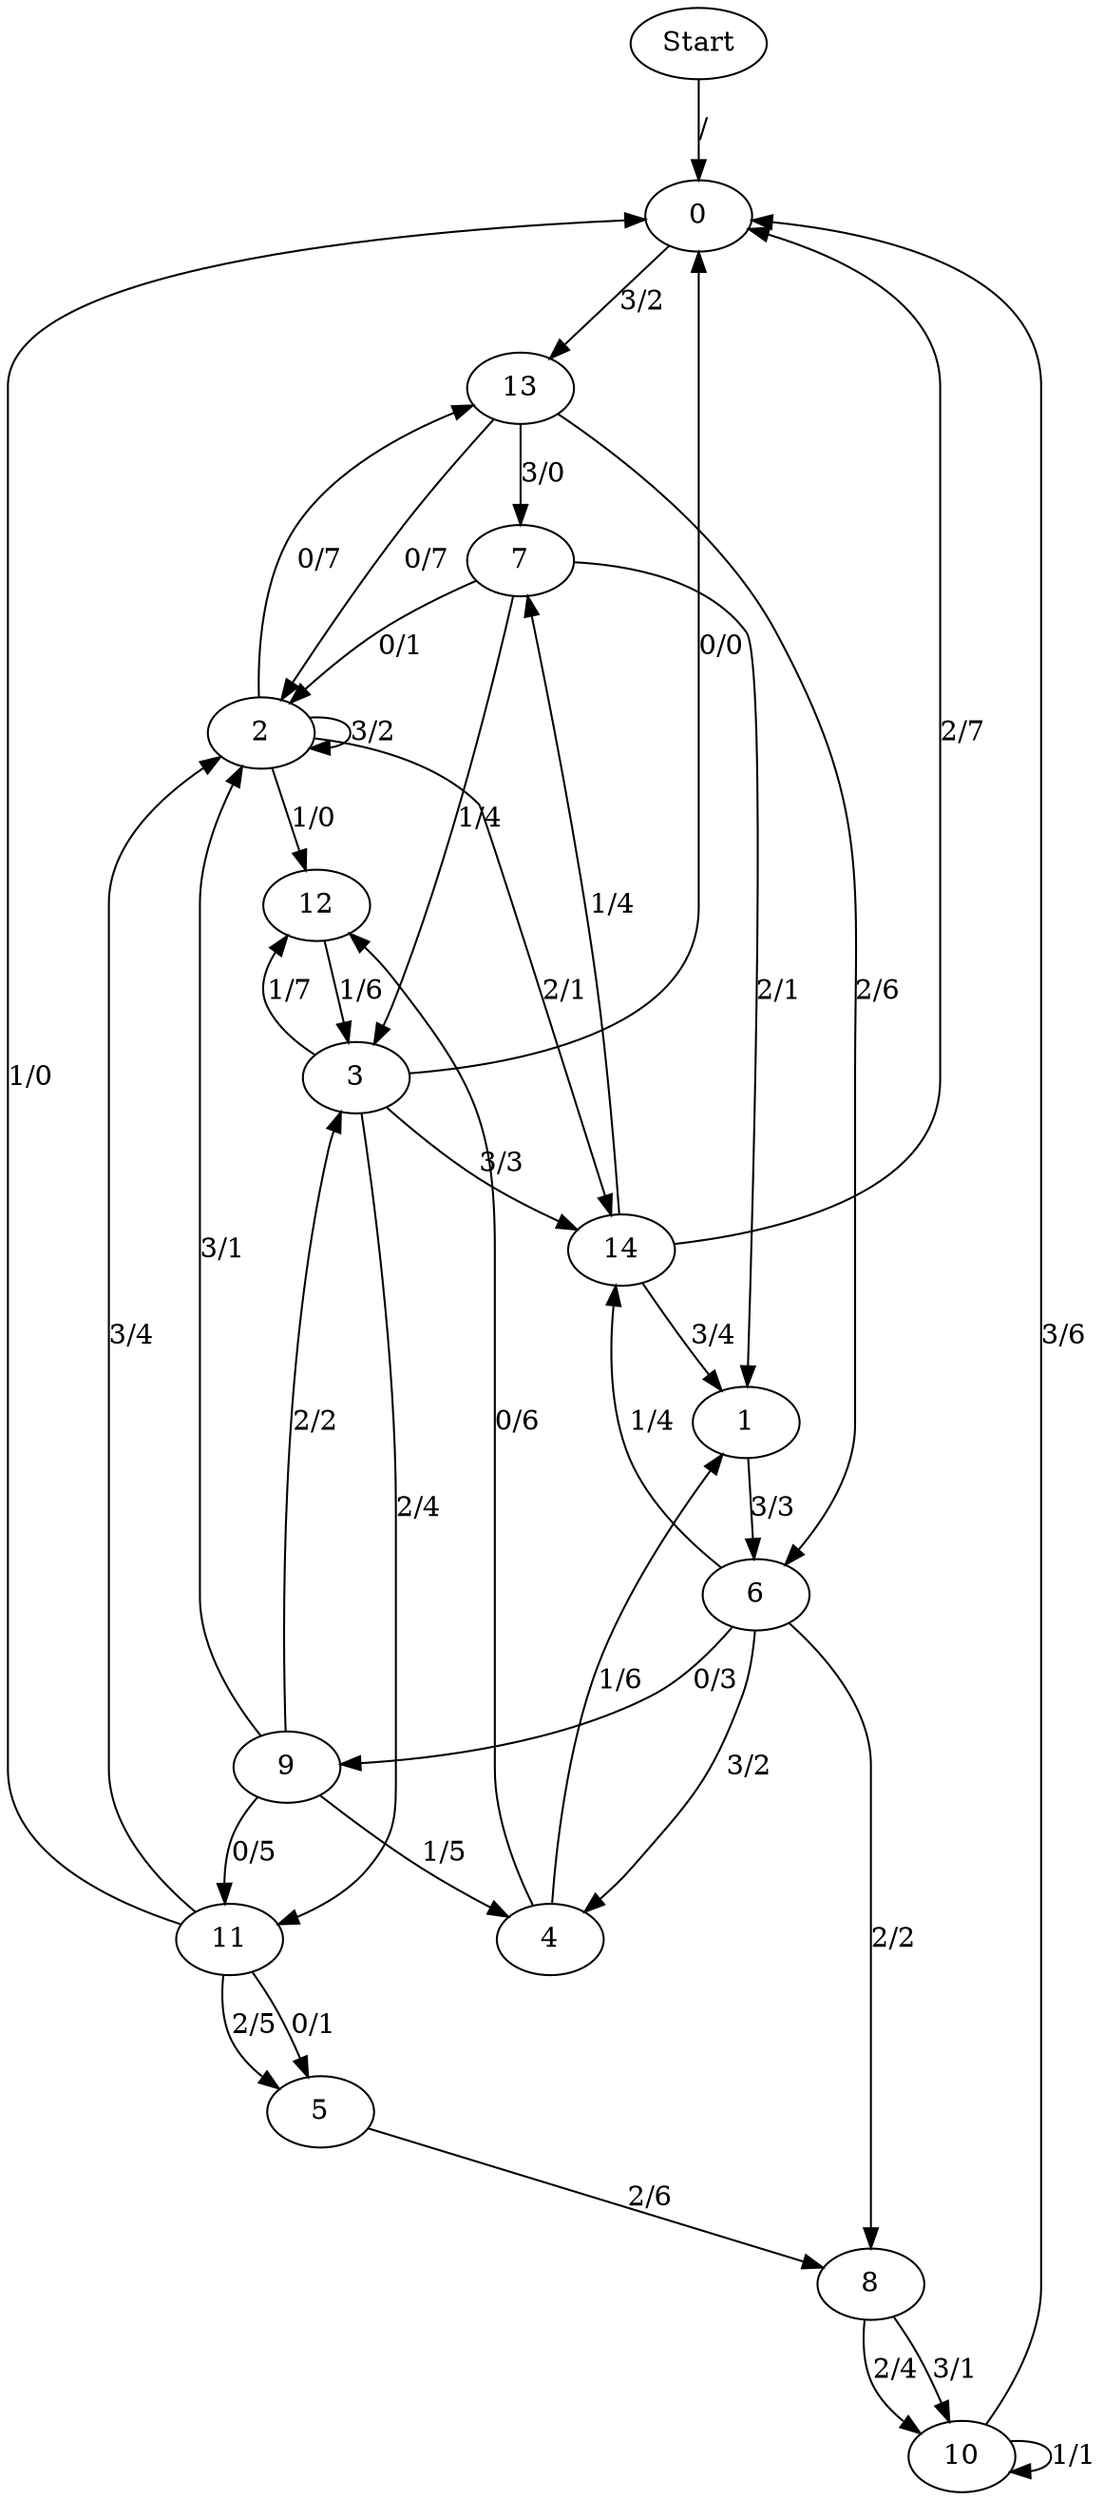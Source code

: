 digraph {
	Start -> 0 [label="/"]
	0 -> 13 [label="3/2"]
	13 -> 7 [label="3/0"]
	13 -> 2 [label="0/7"]
	13 -> 6 [label="2/6"]
	7 -> 2 [label="0/1"]
	7 -> 3 [label="1/4"]
	7 -> 1 [label="2/1"]
	1 -> 6 [label="3/3"]
	6 -> 8 [label="2/2"]
	6 -> 4 [label="3/2"]
	6 -> 9 [label="0/3"]
	6 -> 14 [label="1/4"]
	9 -> 3 [label="2/2"]
	9 -> 2 [label="3/1"]
	9 -> 11 [label="0/5"]
	9 -> 4 [label="1/5"]
	4 -> 12 [label="0/6"]
	4 -> 1 [label="1/6"]
	3 -> 14 [label="3/3"]
	3 -> 0 [label="0/0"]
	3 -> 12 [label="1/7"]
	3 -> 11 [label="2/4"]
	11 -> 5 [label="2/5"]
	11 -> 2 [label="3/4"]
	11 -> 5 [label="0/1"]
	11 -> 0 [label="1/0"]
	2 -> 13 [label="0/7"]
	2 -> 12 [label="1/0"]
	2 -> 14 [label="2/1"]
	2 -> 2 [label="3/2"]
	14 -> 0 [label="2/7"]
	14 -> 1 [label="3/4"]
	14 -> 7 [label="1/4"]
	5 -> 8 [label="2/6"]
	8 -> 10 [label="2/4"]
	8 -> 10 [label="3/1"]
	10 -> 10 [label="1/1"]
	10 -> 0 [label="3/6"]
	12 -> 3 [label="1/6"]
}